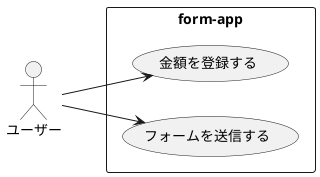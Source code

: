 @startuml
left to right direction
actor "ユーザー" as user

rectangle form-app {
  usecase "金額を登録する" as UC1
  usecase "フォームを送信する" as UC2
}
user --> UC1
user --> UC2
@enduml
